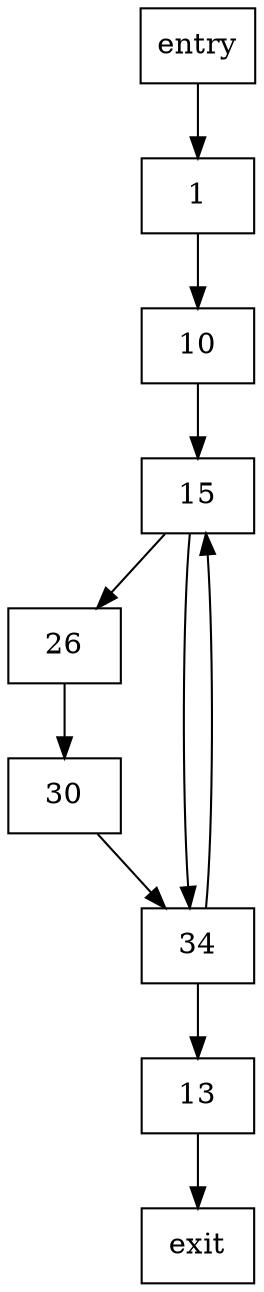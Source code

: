 digraph control_flow_graph {
node[shape=box];
entry[label="entry"];
entry -> 1;
1 -> 10;
10 -> 15;
15 -> 26;
26 -> 30;
30 -> 34;
34 -> 15;
34 -> 13;
13 -> exit;
15 -> 34;
}